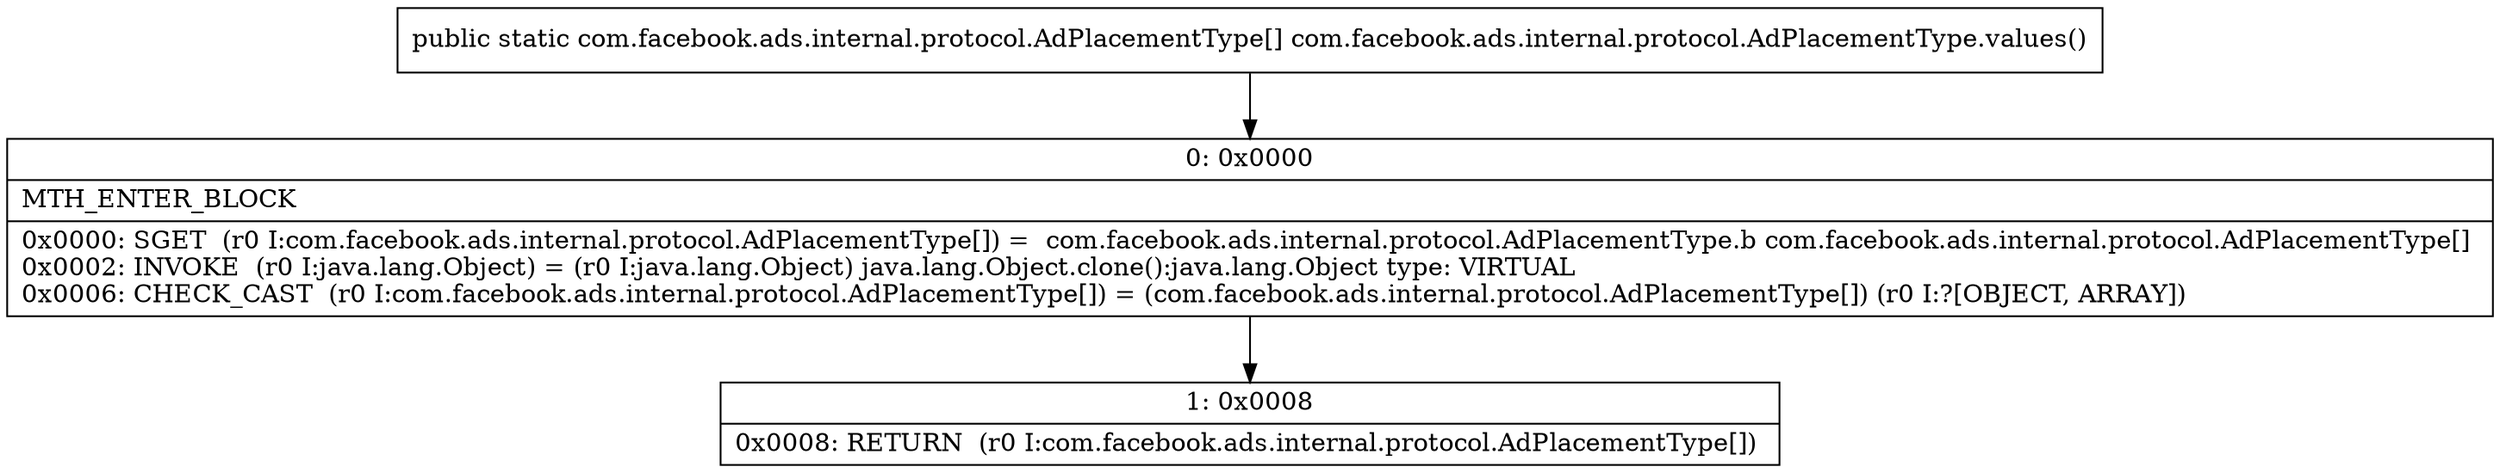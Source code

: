 digraph "CFG forcom.facebook.ads.internal.protocol.AdPlacementType.values()[Lcom\/facebook\/ads\/internal\/protocol\/AdPlacementType;" {
Node_0 [shape=record,label="{0\:\ 0x0000|MTH_ENTER_BLOCK\l|0x0000: SGET  (r0 I:com.facebook.ads.internal.protocol.AdPlacementType[]) =  com.facebook.ads.internal.protocol.AdPlacementType.b com.facebook.ads.internal.protocol.AdPlacementType[] \l0x0002: INVOKE  (r0 I:java.lang.Object) = (r0 I:java.lang.Object) java.lang.Object.clone():java.lang.Object type: VIRTUAL \l0x0006: CHECK_CAST  (r0 I:com.facebook.ads.internal.protocol.AdPlacementType[]) = (com.facebook.ads.internal.protocol.AdPlacementType[]) (r0 I:?[OBJECT, ARRAY]) \l}"];
Node_1 [shape=record,label="{1\:\ 0x0008|0x0008: RETURN  (r0 I:com.facebook.ads.internal.protocol.AdPlacementType[]) \l}"];
MethodNode[shape=record,label="{public static com.facebook.ads.internal.protocol.AdPlacementType[] com.facebook.ads.internal.protocol.AdPlacementType.values() }"];
MethodNode -> Node_0;
Node_0 -> Node_1;
}

